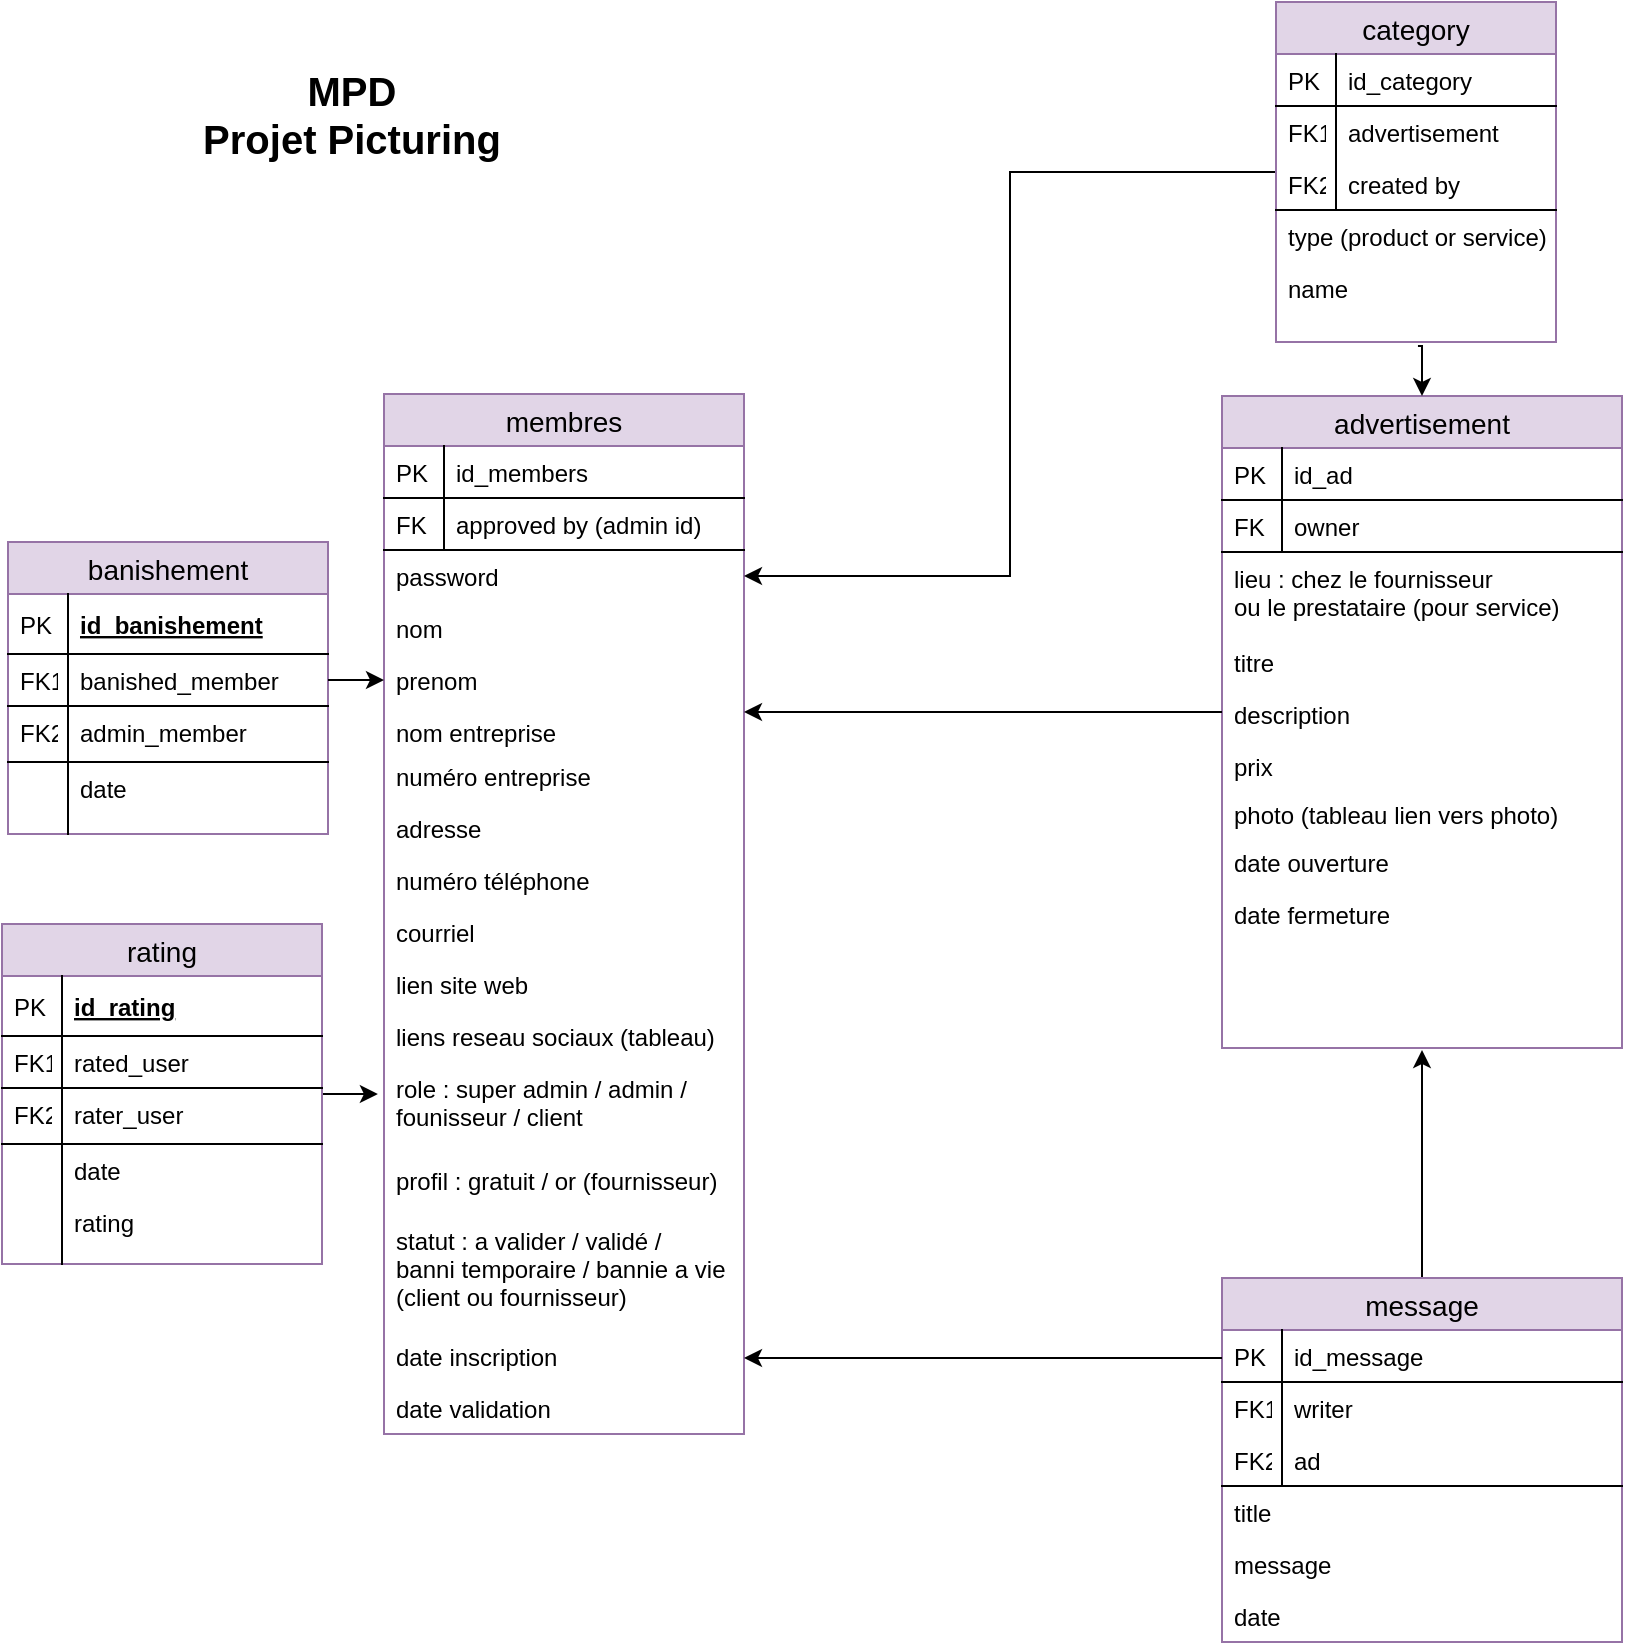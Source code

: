 <mxfile version="12.6.7" type="device"><diagram id="iBXPiYF_LUQlWGxFA6pa" name="Page-1"><mxGraphModel dx="792" dy="758" grid="1" gridSize="10" guides="1" tooltips="1" connect="1" arrows="1" fold="1" page="1" pageScale="1" pageWidth="850" pageHeight="1100" math="0" shadow="0"><root><mxCell id="0"/><mxCell id="1" parent="0"/><mxCell id="Hy9Ng6GgT5-XodU1_Qwf-12" value="membres" style="swimlane;fontStyle=0;childLayout=stackLayout;horizontal=1;startSize=26;fillColor=#e1d5e7;horizontalStack=0;resizeParent=1;resizeParentMax=0;resizeLast=0;collapsible=1;marginBottom=0;labelBackgroundColor=none;strokeColor=#9673a6;fontSize=14;" parent="1" vertex="1"><mxGeometry x="206" y="200" width="180" height="520" as="geometry"/></mxCell><mxCell id="6Piqb9piduFS3I6Vb6Y6-14" value="id_members" style="shape=partialRectangle;top=0;left=0;right=0;bottom=1;align=left;verticalAlign=top;fillColor=none;spacingLeft=34;spacingRight=4;overflow=hidden;rotatable=0;points=[[0,0.5],[1,0.5]];portConstraint=eastwest;dropTarget=0;fontSize=12;" parent="Hy9Ng6GgT5-XodU1_Qwf-12" vertex="1"><mxGeometry y="26" width="180" height="26" as="geometry"/></mxCell><mxCell id="6Piqb9piduFS3I6Vb6Y6-15" value="PK" style="shape=partialRectangle;top=0;left=0;bottom=0;fillColor=none;align=left;verticalAlign=top;spacingLeft=4;spacingRight=4;overflow=hidden;rotatable=0;points=[];portConstraint=eastwest;part=1;fontSize=12;" parent="6Piqb9piduFS3I6Vb6Y6-14" vertex="1" connectable="0"><mxGeometry width="30" height="26" as="geometry"/></mxCell><mxCell id="6Piqb9piduFS3I6Vb6Y6-16" value="approved by (admin id)" style="shape=partialRectangle;top=0;left=0;right=0;bottom=1;align=left;verticalAlign=top;fillColor=none;spacingLeft=34;spacingRight=4;overflow=hidden;rotatable=0;points=[[0,0.5],[1,0.5]];portConstraint=eastwest;dropTarget=0;fontSize=12;" parent="Hy9Ng6GgT5-XodU1_Qwf-12" vertex="1"><mxGeometry y="52" width="180" height="26" as="geometry"/></mxCell><mxCell id="6Piqb9piduFS3I6Vb6Y6-17" value="FK" style="shape=partialRectangle;top=0;left=0;bottom=0;fillColor=none;align=left;verticalAlign=top;spacingLeft=4;spacingRight=4;overflow=hidden;rotatable=0;points=[];portConstraint=eastwest;part=1;fontSize=12;" parent="6Piqb9piduFS3I6Vb6Y6-16" vertex="1" connectable="0"><mxGeometry width="30" height="26" as="geometry"/></mxCell><mxCell id="Hy9Ng6GgT5-XodU1_Qwf-48" value="password" style="text;strokeColor=none;fillColor=none;align=left;verticalAlign=top;spacingLeft=4;spacingRight=4;overflow=hidden;rotatable=0;points=[[0,0.5],[1,0.5]];portConstraint=eastwest;" parent="Hy9Ng6GgT5-XodU1_Qwf-12" vertex="1"><mxGeometry y="78" width="180" height="26" as="geometry"/></mxCell><mxCell id="Hy9Ng6GgT5-XodU1_Qwf-13" value="nom" style="text;strokeColor=none;fillColor=none;align=left;verticalAlign=top;spacingLeft=4;spacingRight=4;overflow=hidden;rotatable=0;points=[[0,0.5],[1,0.5]];portConstraint=eastwest;" parent="Hy9Ng6GgT5-XodU1_Qwf-12" vertex="1"><mxGeometry y="104" width="180" height="26" as="geometry"/></mxCell><mxCell id="Hy9Ng6GgT5-XodU1_Qwf-14" value="prenom" style="text;strokeColor=none;fillColor=none;align=left;verticalAlign=top;spacingLeft=4;spacingRight=4;overflow=hidden;rotatable=0;points=[[0,0.5],[1,0.5]];portConstraint=eastwest;" parent="Hy9Ng6GgT5-XodU1_Qwf-12" vertex="1"><mxGeometry y="130" width="180" height="26" as="geometry"/></mxCell><mxCell id="Hy9Ng6GgT5-XodU1_Qwf-15" value="nom entreprise" style="text;strokeColor=none;fillColor=none;align=left;verticalAlign=top;spacingLeft=4;spacingRight=4;overflow=hidden;rotatable=0;points=[[0,0.5],[1,0.5]];portConstraint=eastwest;" parent="Hy9Ng6GgT5-XodU1_Qwf-12" vertex="1"><mxGeometry y="156" width="180" height="22" as="geometry"/></mxCell><mxCell id="Hy9Ng6GgT5-XodU1_Qwf-35" value="numéro entreprise" style="text;strokeColor=none;fillColor=none;align=left;verticalAlign=top;spacingLeft=4;spacingRight=4;overflow=hidden;rotatable=0;points=[[0,0.5],[1,0.5]];portConstraint=eastwest;" parent="Hy9Ng6GgT5-XodU1_Qwf-12" vertex="1"><mxGeometry y="178" width="180" height="26" as="geometry"/></mxCell><mxCell id="Hy9Ng6GgT5-XodU1_Qwf-30" value="adresse" style="text;strokeColor=none;fillColor=none;align=left;verticalAlign=top;spacingLeft=4;spacingRight=4;overflow=hidden;rotatable=0;points=[[0,0.5],[1,0.5]];portConstraint=eastwest;" parent="Hy9Ng6GgT5-XodU1_Qwf-12" vertex="1"><mxGeometry y="204" width="180" height="26" as="geometry"/></mxCell><mxCell id="Hy9Ng6GgT5-XodU1_Qwf-33" value="numéro téléphone" style="text;strokeColor=none;fillColor=none;align=left;verticalAlign=top;spacingLeft=4;spacingRight=4;overflow=hidden;rotatable=0;points=[[0,0.5],[1,0.5]];portConstraint=eastwest;" parent="Hy9Ng6GgT5-XodU1_Qwf-12" vertex="1"><mxGeometry y="230" width="180" height="26" as="geometry"/></mxCell><mxCell id="Hy9Ng6GgT5-XodU1_Qwf-34" value="courriel" style="text;strokeColor=none;fillColor=none;align=left;verticalAlign=top;spacingLeft=4;spacingRight=4;overflow=hidden;rotatable=0;points=[[0,0.5],[1,0.5]];portConstraint=eastwest;" parent="Hy9Ng6GgT5-XodU1_Qwf-12" vertex="1"><mxGeometry y="256" width="180" height="26" as="geometry"/></mxCell><mxCell id="Hy9Ng6GgT5-XodU1_Qwf-38" value="lien site web" style="text;strokeColor=none;fillColor=none;align=left;verticalAlign=top;spacingLeft=4;spacingRight=4;overflow=hidden;rotatable=0;points=[[0,0.5],[1,0.5]];portConstraint=eastwest;" parent="Hy9Ng6GgT5-XodU1_Qwf-12" vertex="1"><mxGeometry y="282" width="180" height="26" as="geometry"/></mxCell><mxCell id="Hy9Ng6GgT5-XodU1_Qwf-39" value="liens reseau sociaux (tableau)" style="text;strokeColor=none;fillColor=none;align=left;verticalAlign=top;spacingLeft=4;spacingRight=4;overflow=hidden;rotatable=0;points=[[0,0.5],[1,0.5]];portConstraint=eastwest;" parent="Hy9Ng6GgT5-XodU1_Qwf-12" vertex="1"><mxGeometry y="308" width="180" height="26" as="geometry"/></mxCell><mxCell id="Hy9Ng6GgT5-XodU1_Qwf-40" value="role : super admin / admin / &#10;founisseur / client" style="text;strokeColor=none;fillColor=none;align=left;verticalAlign=top;spacingLeft=4;spacingRight=4;overflow=hidden;rotatable=0;points=[[0,0.5],[1,0.5]];portConstraint=eastwest;" parent="Hy9Ng6GgT5-XodU1_Qwf-12" vertex="1"><mxGeometry y="334" width="180" height="46" as="geometry"/></mxCell><mxCell id="Hy9Ng6GgT5-XodU1_Qwf-29" value="profil : gratuit / or (fournisseur)" style="text;strokeColor=none;fillColor=none;align=left;verticalAlign=top;spacingLeft=4;spacingRight=4;overflow=hidden;rotatable=0;points=[[0,0.5],[1,0.5]];portConstraint=eastwest;" parent="Hy9Ng6GgT5-XodU1_Qwf-12" vertex="1"><mxGeometry y="380" width="180" height="30" as="geometry"/></mxCell><mxCell id="Hy9Ng6GgT5-XodU1_Qwf-53" value="statut : a valider / validé / &#10;banni temporaire / bannie a vie&#10;(client ou fournisseur)" style="text;strokeColor=none;fillColor=none;align=left;verticalAlign=top;spacingLeft=4;spacingRight=4;overflow=hidden;rotatable=0;points=[[0,0.5],[1,0.5]];portConstraint=eastwest;" parent="Hy9Ng6GgT5-XodU1_Qwf-12" vertex="1"><mxGeometry y="410" width="180" height="58" as="geometry"/></mxCell><mxCell id="6Piqb9piduFS3I6Vb6Y6-1" value="date inscription" style="text;strokeColor=none;fillColor=none;align=left;verticalAlign=top;spacingLeft=4;spacingRight=4;overflow=hidden;rotatable=0;points=[[0,0.5],[1,0.5]];portConstraint=eastwest;" parent="Hy9Ng6GgT5-XodU1_Qwf-12" vertex="1"><mxGeometry y="468" width="180" height="26" as="geometry"/></mxCell><mxCell id="6Piqb9piduFS3I6Vb6Y6-7" value="date validation" style="text;strokeColor=none;fillColor=none;align=left;verticalAlign=top;spacingLeft=4;spacingRight=4;overflow=hidden;rotatable=0;points=[[0,0.5],[1,0.5]];portConstraint=eastwest;" parent="Hy9Ng6GgT5-XodU1_Qwf-12" vertex="1"><mxGeometry y="494" width="180" height="26" as="geometry"/></mxCell><mxCell id="Hy9Ng6GgT5-XodU1_Qwf-20" value="advertisement" style="swimlane;fontStyle=0;childLayout=stackLayout;horizontal=1;startSize=26;fillColor=#e1d5e7;horizontalStack=0;resizeParent=1;resizeParentMax=0;resizeLast=0;collapsible=1;marginBottom=0;strokeColor=#9673a6;fontSize=14;" parent="1" vertex="1"><mxGeometry x="625" y="201" width="200" height="326" as="geometry"/></mxCell><mxCell id="6Piqb9piduFS3I6Vb6Y6-62" value="id_ad" style="shape=partialRectangle;top=0;left=0;right=0;bottom=1;align=left;verticalAlign=top;fillColor=none;spacingLeft=34;spacingRight=4;overflow=hidden;rotatable=0;points=[[0,0.5],[1,0.5]];portConstraint=eastwest;dropTarget=0;fontSize=12;" parent="Hy9Ng6GgT5-XodU1_Qwf-20" vertex="1"><mxGeometry y="26" width="200" height="26" as="geometry"/></mxCell><mxCell id="6Piqb9piduFS3I6Vb6Y6-63" value="PK" style="shape=partialRectangle;top=0;left=0;bottom=0;fillColor=none;align=left;verticalAlign=top;spacingLeft=4;spacingRight=4;overflow=hidden;rotatable=0;points=[];portConstraint=eastwest;part=1;fontSize=12;" parent="6Piqb9piduFS3I6Vb6Y6-62" vertex="1" connectable="0"><mxGeometry width="30" height="26" as="geometry"/></mxCell><mxCell id="6Piqb9piduFS3I6Vb6Y6-64" value="owner" style="shape=partialRectangle;top=0;left=0;right=0;bottom=1;align=left;verticalAlign=top;fillColor=none;spacingLeft=34;spacingRight=4;overflow=hidden;rotatable=0;points=[[0,0.5],[1,0.5]];portConstraint=eastwest;dropTarget=0;fontSize=12;" parent="Hy9Ng6GgT5-XodU1_Qwf-20" vertex="1"><mxGeometry y="52" width="200" height="26" as="geometry"/></mxCell><mxCell id="6Piqb9piduFS3I6Vb6Y6-65" value="FK" style="shape=partialRectangle;top=0;left=0;bottom=0;fillColor=none;align=left;verticalAlign=top;spacingLeft=4;spacingRight=4;overflow=hidden;rotatable=0;points=[];portConstraint=eastwest;part=1;fontSize=12;" parent="6Piqb9piduFS3I6Vb6Y6-64" vertex="1" connectable="0"><mxGeometry width="30" height="26" as="geometry"/></mxCell><mxCell id="Hy9Ng6GgT5-XodU1_Qwf-22" value="lieu : chez le fournisseur&#10;ou le prestataire (pour service)" style="text;strokeColor=none;fillColor=none;align=left;verticalAlign=top;spacingLeft=4;spacingRight=4;overflow=hidden;rotatable=0;points=[[0,0.5],[1,0.5]];portConstraint=eastwest;" parent="Hy9Ng6GgT5-XodU1_Qwf-20" vertex="1"><mxGeometry y="78" width="200" height="42" as="geometry"/></mxCell><mxCell id="Hy9Ng6GgT5-XodU1_Qwf-42" value="titre" style="text;strokeColor=none;fillColor=none;align=left;verticalAlign=top;spacingLeft=4;spacingRight=4;overflow=hidden;rotatable=0;points=[[0,0.5],[1,0.5]];portConstraint=eastwest;" parent="Hy9Ng6GgT5-XodU1_Qwf-20" vertex="1"><mxGeometry y="120" width="200" height="26" as="geometry"/></mxCell><mxCell id="Hy9Ng6GgT5-XodU1_Qwf-41" value="description" style="text;strokeColor=none;fillColor=none;align=left;verticalAlign=top;spacingLeft=4;spacingRight=4;overflow=hidden;rotatable=0;points=[[0,0.5],[1,0.5]];portConstraint=eastwest;" parent="Hy9Ng6GgT5-XodU1_Qwf-20" vertex="1"><mxGeometry y="146" width="200" height="26" as="geometry"/></mxCell><mxCell id="Hy9Ng6GgT5-XodU1_Qwf-23" value="prix" style="text;strokeColor=none;fillColor=none;align=left;verticalAlign=top;spacingLeft=4;spacingRight=4;overflow=hidden;rotatable=0;points=[[0,0.5],[1,0.5]];portConstraint=eastwest;" parent="Hy9Ng6GgT5-XodU1_Qwf-20" vertex="1"><mxGeometry y="172" width="200" height="24" as="geometry"/></mxCell><mxCell id="Hy9Ng6GgT5-XodU1_Qwf-46" value="photo (tableau lien vers photo)" style="text;strokeColor=none;fillColor=none;align=left;verticalAlign=top;spacingLeft=4;spacingRight=4;overflow=hidden;rotatable=0;points=[[0,0.5],[1,0.5]];portConstraint=eastwest;" parent="Hy9Ng6GgT5-XodU1_Qwf-20" vertex="1"><mxGeometry y="196" width="200" height="24" as="geometry"/></mxCell><mxCell id="6Piqb9piduFS3I6Vb6Y6-3" value="date ouverture" style="text;strokeColor=none;fillColor=none;align=left;verticalAlign=top;spacingLeft=4;spacingRight=4;overflow=hidden;rotatable=0;points=[[0,0.5],[1,0.5]];portConstraint=eastwest;" parent="Hy9Ng6GgT5-XodU1_Qwf-20" vertex="1"><mxGeometry y="220" width="200" height="26" as="geometry"/></mxCell><mxCell id="6Piqb9piduFS3I6Vb6Y6-4" value="date fermeture" style="text;strokeColor=none;fillColor=none;align=left;verticalAlign=top;spacingLeft=4;spacingRight=4;overflow=hidden;rotatable=0;points=[[0,0.5],[1,0.5]];portConstraint=eastwest;" parent="Hy9Ng6GgT5-XodU1_Qwf-20" vertex="1"><mxGeometry y="246" width="200" height="80" as="geometry"/></mxCell><mxCell id="JkwLZ7R0wp-xQNA84GM1-21" style="edgeStyle=orthogonalEdgeStyle;rounded=0;orthogonalLoop=1;jettySize=auto;html=1;endArrow=classic;endFill=1;entryX=0.5;entryY=1.013;entryDx=0;entryDy=0;entryPerimeter=0;startArrow=none;startFill=0;" parent="1" source="Hy9Ng6GgT5-XodU1_Qwf-58" target="6Piqb9piduFS3I6Vb6Y6-4" edge="1"><mxGeometry relative="1" as="geometry"><mxPoint x="725" y="500" as="targetPoint"/></mxGeometry></mxCell><mxCell id="Hy9Ng6GgT5-XodU1_Qwf-58" value="message" style="swimlane;fontStyle=0;childLayout=stackLayout;horizontal=1;startSize=26;fillColor=#e1d5e7;horizontalStack=0;resizeParent=1;resizeParentMax=0;resizeLast=0;collapsible=1;marginBottom=0;strokeColor=#9673a6;fontSize=14;" parent="1" vertex="1"><mxGeometry x="625" y="642" width="200" height="182" as="geometry"/></mxCell><mxCell id="6Piqb9piduFS3I6Vb6Y6-66" value="id_message" style="shape=partialRectangle;top=0;left=0;right=0;bottom=1;align=left;verticalAlign=top;fillColor=none;spacingLeft=34;spacingRight=4;overflow=hidden;rotatable=0;points=[[0,0.5],[1,0.5]];portConstraint=eastwest;dropTarget=0;fontSize=12;" parent="Hy9Ng6GgT5-XodU1_Qwf-58" vertex="1"><mxGeometry y="26" width="200" height="26" as="geometry"/></mxCell><mxCell id="6Piqb9piduFS3I6Vb6Y6-67" value="PK" style="shape=partialRectangle;top=0;left=0;bottom=0;fillColor=none;align=left;verticalAlign=top;spacingLeft=4;spacingRight=4;overflow=hidden;rotatable=0;points=[];portConstraint=eastwest;part=1;fontSize=12;" parent="6Piqb9piduFS3I6Vb6Y6-66" vertex="1" connectable="0"><mxGeometry width="30" height="26" as="geometry"/></mxCell><mxCell id="6Piqb9piduFS3I6Vb6Y6-68" value="writer" style="shape=partialRectangle;top=0;left=0;right=0;bottom=0;align=left;verticalAlign=top;fillColor=none;spacingLeft=34;spacingRight=4;overflow=hidden;rotatable=0;points=[[0,0.5],[1,0.5]];portConstraint=eastwest;dropTarget=0;fontSize=12;" parent="Hy9Ng6GgT5-XodU1_Qwf-58" vertex="1"><mxGeometry y="52" width="200" height="26" as="geometry"/></mxCell><mxCell id="6Piqb9piduFS3I6Vb6Y6-69" value="FK1" style="shape=partialRectangle;top=0;left=0;bottom=0;fillColor=none;align=left;verticalAlign=top;spacingLeft=4;spacingRight=4;overflow=hidden;rotatable=0;points=[];portConstraint=eastwest;part=1;fontSize=12;" parent="6Piqb9piduFS3I6Vb6Y6-68" vertex="1" connectable="0"><mxGeometry width="30" height="26" as="geometry"/></mxCell><mxCell id="6Piqb9piduFS3I6Vb6Y6-70" value="ad" style="shape=partialRectangle;top=0;left=0;right=0;bottom=1;align=left;verticalAlign=top;fillColor=none;spacingLeft=34;spacingRight=4;overflow=hidden;rotatable=0;points=[[0,0.5],[1,0.5]];portConstraint=eastwest;dropTarget=0;fontSize=12;" parent="Hy9Ng6GgT5-XodU1_Qwf-58" vertex="1"><mxGeometry y="78" width="200" height="26" as="geometry"/></mxCell><mxCell id="6Piqb9piduFS3I6Vb6Y6-71" value="FK2" style="shape=partialRectangle;top=0;left=0;bottom=0;fillColor=none;align=left;verticalAlign=top;spacingLeft=4;spacingRight=4;overflow=hidden;rotatable=0;points=[];portConstraint=eastwest;part=1;fontSize=12;" parent="6Piqb9piduFS3I6Vb6Y6-70" vertex="1" connectable="0"><mxGeometry width="30" height="26" as="geometry"/></mxCell><mxCell id="Hy9Ng6GgT5-XodU1_Qwf-60" value="title" style="text;strokeColor=none;fillColor=none;align=left;verticalAlign=top;spacingLeft=4;spacingRight=4;overflow=hidden;rotatable=0;points=[[0,0.5],[1,0.5]];portConstraint=eastwest;" parent="Hy9Ng6GgT5-XodU1_Qwf-58" vertex="1"><mxGeometry y="104" width="200" height="26" as="geometry"/></mxCell><mxCell id="Hy9Ng6GgT5-XodU1_Qwf-61" value="message" style="text;strokeColor=none;fillColor=none;align=left;verticalAlign=top;spacingLeft=4;spacingRight=4;overflow=hidden;rotatable=0;points=[[0,0.5],[1,0.5]];portConstraint=eastwest;" parent="Hy9Ng6GgT5-XodU1_Qwf-58" vertex="1"><mxGeometry y="130" width="200" height="26" as="geometry"/></mxCell><mxCell id="6Piqb9piduFS3I6Vb6Y6-2" value="date" style="text;strokeColor=none;fillColor=none;align=left;verticalAlign=top;spacingLeft=4;spacingRight=4;overflow=hidden;rotatable=0;points=[[0,0.5],[1,0.5]];portConstraint=eastwest;" parent="Hy9Ng6GgT5-XodU1_Qwf-58" vertex="1"><mxGeometry y="156" width="200" height="26" as="geometry"/></mxCell><mxCell id="JkwLZ7R0wp-xQNA84GM1-15" style="edgeStyle=orthogonalEdgeStyle;rounded=0;orthogonalLoop=1;jettySize=auto;html=1;endArrow=none;endFill=0;startArrow=classic;startFill=1;" parent="1" edge="1"><mxGeometry relative="1" as="geometry"><mxPoint x="386" y="359" as="sourcePoint"/><mxPoint x="625" y="359" as="targetPoint"/></mxGeometry></mxCell><mxCell id="JkwLZ7R0wp-xQNA84GM1-18" style="edgeStyle=orthogonalEdgeStyle;rounded=0;orthogonalLoop=1;jettySize=auto;html=1;endArrow=none;endFill=0;startArrow=classic;startFill=1;" parent="1" edge="1"><mxGeometry relative="1" as="geometry"><mxPoint x="386" y="682" as="sourcePoint"/><mxPoint x="625" y="682" as="targetPoint"/></mxGeometry></mxCell><mxCell id="JkwLZ7R0wp-xQNA84GM1-31" style="edgeStyle=orthogonalEdgeStyle;rounded=0;orthogonalLoop=1;jettySize=auto;html=1;entryX=0;entryY=0.5;entryDx=0;entryDy=0;endArrow=none;endFill=0;startArrow=classic;startFill=1;" parent="1" source="Hy9Ng6GgT5-XodU1_Qwf-48" target="JkwLZ7R0wp-xQNA84GM1-22" edge="1"><mxGeometry relative="1" as="geometry"><mxPoint x="520" y="60" as="targetPoint"/></mxGeometry></mxCell><mxCell id="JkwLZ7R0wp-xQNA84GM1-22" value="category" style="swimlane;fontStyle=0;childLayout=stackLayout;horizontal=1;startSize=26;fillColor=#e1d5e7;horizontalStack=0;resizeParent=1;resizeParentMax=0;resizeLast=0;collapsible=1;marginBottom=0;strokeColor=#9673a6;fontSize=14;" parent="1" vertex="1"><mxGeometry x="652" y="4" width="140" height="170" as="geometry"><mxRectangle x="652" y="4" width="80" height="26" as="alternateBounds"/></mxGeometry></mxCell><mxCell id="6Piqb9piduFS3I6Vb6Y6-53" value="id_category" style="shape=partialRectangle;top=0;left=0;right=0;bottom=1;align=left;verticalAlign=top;fillColor=none;spacingLeft=34;spacingRight=4;overflow=hidden;rotatable=0;points=[[0,0.5],[1,0.5]];portConstraint=eastwest;dropTarget=0;fontSize=12;" parent="JkwLZ7R0wp-xQNA84GM1-22" vertex="1"><mxGeometry y="26" width="140" height="26" as="geometry"/></mxCell><mxCell id="6Piqb9piduFS3I6Vb6Y6-54" value="PK" style="shape=partialRectangle;top=0;left=0;bottom=0;fillColor=none;align=left;verticalAlign=top;spacingLeft=4;spacingRight=4;overflow=hidden;rotatable=0;points=[];portConstraint=eastwest;part=1;fontSize=12;" parent="6Piqb9piduFS3I6Vb6Y6-53" vertex="1" connectable="0"><mxGeometry width="30" height="26" as="geometry"/></mxCell><mxCell id="6Piqb9piduFS3I6Vb6Y6-57" value="advertisement" style="shape=partialRectangle;top=0;left=0;right=0;bottom=0;align=left;verticalAlign=top;fillColor=none;spacingLeft=34;spacingRight=4;overflow=hidden;rotatable=0;points=[[0,0.5],[1,0.5]];portConstraint=eastwest;dropTarget=0;fontSize=12;" parent="JkwLZ7R0wp-xQNA84GM1-22" vertex="1"><mxGeometry y="52" width="140" height="26" as="geometry"/></mxCell><mxCell id="6Piqb9piduFS3I6Vb6Y6-58" value="FK1" style="shape=partialRectangle;top=0;left=0;bottom=0;fillColor=none;align=left;verticalAlign=top;spacingLeft=4;spacingRight=4;overflow=hidden;rotatable=0;points=[];portConstraint=eastwest;part=1;fontSize=12;" parent="6Piqb9piduFS3I6Vb6Y6-57" vertex="1" connectable="0"><mxGeometry width="30" height="26" as="geometry"/></mxCell><mxCell id="6Piqb9piduFS3I6Vb6Y6-59" value="created by" style="shape=partialRectangle;top=0;left=0;right=0;bottom=1;align=left;verticalAlign=top;fillColor=none;spacingLeft=34;spacingRight=4;overflow=hidden;rotatable=0;points=[[0,0.5],[1,0.5]];portConstraint=eastwest;dropTarget=0;fontSize=12;" parent="JkwLZ7R0wp-xQNA84GM1-22" vertex="1"><mxGeometry y="78" width="140" height="26" as="geometry"/></mxCell><mxCell id="6Piqb9piduFS3I6Vb6Y6-60" value="FK2" style="shape=partialRectangle;top=0;left=0;bottom=0;fillColor=none;align=left;verticalAlign=top;spacingLeft=4;spacingRight=4;overflow=hidden;rotatable=0;points=[];portConstraint=eastwest;part=1;fontSize=12;" parent="6Piqb9piduFS3I6Vb6Y6-59" vertex="1" connectable="0"><mxGeometry width="30" height="26" as="geometry"/></mxCell><mxCell id="Hy9Ng6GgT5-XodU1_Qwf-21" value="type (product or service)" style="text;strokeColor=none;fillColor=none;align=left;verticalAlign=top;spacingLeft=4;spacingRight=4;overflow=hidden;rotatable=0;points=[[0,0.5],[1,0.5]];portConstraint=eastwest;" parent="JkwLZ7R0wp-xQNA84GM1-22" vertex="1"><mxGeometry y="104" width="140" height="26" as="geometry"/></mxCell><mxCell id="JkwLZ7R0wp-xQNA84GM1-23" value="name" style="text;strokeColor=none;fillColor=none;align=left;verticalAlign=top;spacingLeft=4;spacingRight=4;overflow=hidden;rotatable=0;points=[[0,0.5],[1,0.5]];portConstraint=eastwest;" parent="JkwLZ7R0wp-xQNA84GM1-22" vertex="1"><mxGeometry y="130" width="140" height="40" as="geometry"/></mxCell><mxCell id="6Piqb9piduFS3I6Vb6Y6-18" value="banishement" style="swimlane;fontStyle=0;childLayout=stackLayout;horizontal=1;startSize=26;fillColor=#e1d5e7;horizontalStack=0;resizeParent=1;resizeParentMax=0;resizeLast=0;collapsible=1;marginBottom=0;swimlaneFillColor=#ffffff;align=center;fontSize=14;strokeColor=#9673a6;" parent="1" vertex="1"><mxGeometry x="18" y="274" width="160" height="146" as="geometry"/></mxCell><mxCell id="6Piqb9piduFS3I6Vb6Y6-19" value="id_banishement" style="shape=partialRectangle;top=0;left=0;right=0;bottom=1;align=left;verticalAlign=middle;fillColor=none;spacingLeft=34;spacingRight=4;overflow=hidden;rotatable=0;points=[[0,0.5],[1,0.5]];portConstraint=eastwest;dropTarget=0;fontStyle=5;fontSize=12;" parent="6Piqb9piduFS3I6Vb6Y6-18" vertex="1"><mxGeometry y="26" width="160" height="30" as="geometry"/></mxCell><mxCell id="6Piqb9piduFS3I6Vb6Y6-20" value="PK" style="shape=partialRectangle;top=0;left=0;bottom=0;fillColor=none;align=left;verticalAlign=middle;spacingLeft=4;spacingRight=4;overflow=hidden;rotatable=0;points=[];portConstraint=eastwest;part=1;fontSize=12;" parent="6Piqb9piduFS3I6Vb6Y6-19" vertex="1" connectable="0"><mxGeometry width="30" height="30" as="geometry"/></mxCell><mxCell id="6Piqb9piduFS3I6Vb6Y6-29" value="banished_member" style="shape=partialRectangle;top=0;left=0;right=0;bottom=1;align=left;verticalAlign=top;fillColor=none;spacingLeft=34;spacingRight=4;overflow=hidden;rotatable=0;points=[[0,0.5],[1,0.5]];portConstraint=eastwest;dropTarget=0;fontSize=12;" parent="6Piqb9piduFS3I6Vb6Y6-18" vertex="1"><mxGeometry y="56" width="160" height="26" as="geometry"/></mxCell><mxCell id="6Piqb9piduFS3I6Vb6Y6-30" value="FK1" style="shape=partialRectangle;top=0;left=0;bottom=0;fillColor=none;align=left;verticalAlign=top;spacingLeft=4;spacingRight=4;overflow=hidden;rotatable=0;points=[];portConstraint=eastwest;part=1;fontSize=12;" parent="6Piqb9piduFS3I6Vb6Y6-29" vertex="1" connectable="0"><mxGeometry width="30" height="26" as="geometry"/></mxCell><mxCell id="6Piqb9piduFS3I6Vb6Y6-31" value="admin_member" style="shape=partialRectangle;top=0;left=0;right=0;bottom=1;align=left;verticalAlign=top;fillColor=none;spacingLeft=34;spacingRight=4;overflow=hidden;rotatable=0;points=[[0,0.5],[1,0.5]];portConstraint=eastwest;dropTarget=0;fontSize=12;" parent="6Piqb9piduFS3I6Vb6Y6-18" vertex="1"><mxGeometry y="82" width="160" height="28" as="geometry"/></mxCell><mxCell id="6Piqb9piduFS3I6Vb6Y6-32" value="FK2" style="shape=partialRectangle;top=0;left=0;bottom=0;fillColor=none;align=left;verticalAlign=top;spacingLeft=4;spacingRight=4;overflow=hidden;rotatable=0;points=[];portConstraint=eastwest;part=1;fontSize=12;" parent="6Piqb9piduFS3I6Vb6Y6-31" vertex="1" connectable="0"><mxGeometry width="30" height="28" as="geometry"/></mxCell><mxCell id="6Piqb9piduFS3I6Vb6Y6-21" value="date" style="shape=partialRectangle;top=0;left=0;right=0;bottom=0;align=left;verticalAlign=top;fillColor=none;spacingLeft=34;spacingRight=4;overflow=hidden;rotatable=0;points=[[0,0.5],[1,0.5]];portConstraint=eastwest;dropTarget=0;fontSize=12;" parent="6Piqb9piduFS3I6Vb6Y6-18" vertex="1"><mxGeometry y="110" width="160" height="26" as="geometry"/></mxCell><mxCell id="6Piqb9piduFS3I6Vb6Y6-22" value="" style="shape=partialRectangle;top=0;left=0;bottom=0;fillColor=none;align=left;verticalAlign=top;spacingLeft=4;spacingRight=4;overflow=hidden;rotatable=0;points=[];portConstraint=eastwest;part=1;fontSize=12;" parent="6Piqb9piduFS3I6Vb6Y6-21" vertex="1" connectable="0"><mxGeometry width="30" height="26" as="geometry"/></mxCell><mxCell id="6Piqb9piduFS3I6Vb6Y6-27" value="" style="shape=partialRectangle;top=0;left=0;right=0;bottom=0;align=left;verticalAlign=top;fillColor=none;spacingLeft=34;spacingRight=4;overflow=hidden;rotatable=0;points=[[0,0.5],[1,0.5]];portConstraint=eastwest;dropTarget=0;fontSize=12;" parent="6Piqb9piduFS3I6Vb6Y6-18" vertex="1"><mxGeometry y="136" width="160" height="10" as="geometry"/></mxCell><mxCell id="6Piqb9piduFS3I6Vb6Y6-28" value="" style="shape=partialRectangle;top=0;left=0;bottom=0;fillColor=none;align=left;verticalAlign=top;spacingLeft=4;spacingRight=4;overflow=hidden;rotatable=0;points=[];portConstraint=eastwest;part=1;fontSize=12;" parent="6Piqb9piduFS3I6Vb6Y6-27" vertex="1" connectable="0"><mxGeometry width="30" height="10" as="geometry"/></mxCell><mxCell id="6Piqb9piduFS3I6Vb6Y6-52" style="edgeStyle=orthogonalEdgeStyle;rounded=0;orthogonalLoop=1;jettySize=auto;html=1;entryX=-0.017;entryY=0.348;entryDx=0;entryDy=0;entryPerimeter=0;startArrow=none;startFill=0;endArrow=classic;endFill=1;" parent="1" source="6Piqb9piduFS3I6Vb6Y6-34" target="Hy9Ng6GgT5-XodU1_Qwf-40" edge="1"><mxGeometry relative="1" as="geometry"/></mxCell><mxCell id="6Piqb9piduFS3I6Vb6Y6-34" value="rating" style="swimlane;fontStyle=0;childLayout=stackLayout;horizontal=1;startSize=26;fillColor=#e1d5e7;horizontalStack=0;resizeParent=1;resizeParentMax=0;resizeLast=0;collapsible=1;marginBottom=0;swimlaneFillColor=#ffffff;align=center;fontSize=14;strokeColor=#9673a6;" parent="1" vertex="1"><mxGeometry x="15" y="465" width="160" height="170" as="geometry"/></mxCell><mxCell id="6Piqb9piduFS3I6Vb6Y6-35" value="id_rating" style="shape=partialRectangle;top=0;left=0;right=0;bottom=1;align=left;verticalAlign=middle;fillColor=none;spacingLeft=34;spacingRight=4;overflow=hidden;rotatable=0;points=[[0,0.5],[1,0.5]];portConstraint=eastwest;dropTarget=0;fontStyle=5;fontSize=12;" parent="6Piqb9piduFS3I6Vb6Y6-34" vertex="1"><mxGeometry y="26" width="160" height="30" as="geometry"/></mxCell><mxCell id="6Piqb9piduFS3I6Vb6Y6-36" value="PK" style="shape=partialRectangle;top=0;left=0;bottom=0;fillColor=none;align=left;verticalAlign=middle;spacingLeft=4;spacingRight=4;overflow=hidden;rotatable=0;points=[];portConstraint=eastwest;part=1;fontSize=12;" parent="6Piqb9piduFS3I6Vb6Y6-35" vertex="1" connectable="0"><mxGeometry width="30" height="30" as="geometry"/></mxCell><mxCell id="6Piqb9piduFS3I6Vb6Y6-37" value="rated_user" style="shape=partialRectangle;top=0;left=0;right=0;bottom=1;align=left;verticalAlign=top;fillColor=none;spacingLeft=34;spacingRight=4;overflow=hidden;rotatable=0;points=[[0,0.5],[1,0.5]];portConstraint=eastwest;dropTarget=0;fontSize=12;" parent="6Piqb9piduFS3I6Vb6Y6-34" vertex="1"><mxGeometry y="56" width="160" height="26" as="geometry"/></mxCell><mxCell id="6Piqb9piduFS3I6Vb6Y6-38" value="FK1" style="shape=partialRectangle;top=0;left=0;bottom=0;fillColor=none;align=left;verticalAlign=top;spacingLeft=4;spacingRight=4;overflow=hidden;rotatable=0;points=[];portConstraint=eastwest;part=1;fontSize=12;" parent="6Piqb9piduFS3I6Vb6Y6-37" vertex="1" connectable="0"><mxGeometry width="30" height="26" as="geometry"/></mxCell><mxCell id="6Piqb9piduFS3I6Vb6Y6-39" value="rater_user" style="shape=partialRectangle;top=0;left=0;right=0;bottom=1;align=left;verticalAlign=top;fillColor=none;spacingLeft=34;spacingRight=4;overflow=hidden;rotatable=0;points=[[0,0.5],[1,0.5]];portConstraint=eastwest;dropTarget=0;fontSize=12;" parent="6Piqb9piduFS3I6Vb6Y6-34" vertex="1"><mxGeometry y="82" width="160" height="28" as="geometry"/></mxCell><mxCell id="6Piqb9piduFS3I6Vb6Y6-40" value="FK2" style="shape=partialRectangle;top=0;left=0;bottom=0;fillColor=none;align=left;verticalAlign=top;spacingLeft=4;spacingRight=4;overflow=hidden;rotatable=0;points=[];portConstraint=eastwest;part=1;fontSize=12;" parent="6Piqb9piduFS3I6Vb6Y6-39" vertex="1" connectable="0"><mxGeometry width="30" height="28" as="geometry"/></mxCell><mxCell id="6Piqb9piduFS3I6Vb6Y6-41" value="date" style="shape=partialRectangle;top=0;left=0;right=0;bottom=0;align=left;verticalAlign=top;fillColor=none;spacingLeft=34;spacingRight=4;overflow=hidden;rotatable=0;points=[[0,0.5],[1,0.5]];portConstraint=eastwest;dropTarget=0;fontSize=12;" parent="6Piqb9piduFS3I6Vb6Y6-34" vertex="1"><mxGeometry y="110" width="160" height="26" as="geometry"/></mxCell><mxCell id="6Piqb9piduFS3I6Vb6Y6-42" value="" style="shape=partialRectangle;top=0;left=0;bottom=0;fillColor=none;align=left;verticalAlign=top;spacingLeft=4;spacingRight=4;overflow=hidden;rotatable=0;points=[];portConstraint=eastwest;part=1;fontSize=12;" parent="6Piqb9piduFS3I6Vb6Y6-41" vertex="1" connectable="0"><mxGeometry width="30" height="26" as="geometry"/></mxCell><mxCell id="6Piqb9piduFS3I6Vb6Y6-43" value="rating" style="shape=partialRectangle;top=0;left=0;right=0;bottom=0;align=left;verticalAlign=top;fillColor=none;spacingLeft=34;spacingRight=4;overflow=hidden;rotatable=0;points=[[0,0.5],[1,0.5]];portConstraint=eastwest;dropTarget=0;fontSize=12;" parent="6Piqb9piduFS3I6Vb6Y6-34" vertex="1"><mxGeometry y="136" width="160" height="34" as="geometry"/></mxCell><mxCell id="6Piqb9piduFS3I6Vb6Y6-44" value="" style="shape=partialRectangle;top=0;left=0;bottom=0;fillColor=none;align=left;verticalAlign=top;spacingLeft=4;spacingRight=4;overflow=hidden;rotatable=0;points=[];portConstraint=eastwest;part=1;fontSize=12;" parent="6Piqb9piduFS3I6Vb6Y6-43" vertex="1" connectable="0"><mxGeometry width="30" height="34" as="geometry"/></mxCell><mxCell id="6Piqb9piduFS3I6Vb6Y6-46" style="edgeStyle=orthogonalEdgeStyle;rounded=0;orthogonalLoop=1;jettySize=auto;html=1;exitX=0;exitY=0.5;exitDx=0;exitDy=0;entryX=1;entryY=0.5;entryDx=0;entryDy=0;startArrow=classic;startFill=1;endArrow=none;endFill=0;" parent="1" source="Hy9Ng6GgT5-XodU1_Qwf-14" target="6Piqb9piduFS3I6Vb6Y6-29" edge="1"><mxGeometry relative="1" as="geometry"/></mxCell><mxCell id="6Piqb9piduFS3I6Vb6Y6-61" style="edgeStyle=orthogonalEdgeStyle;rounded=0;orthogonalLoop=1;jettySize=auto;html=1;startArrow=none;startFill=0;endArrow=classic;endFill=1;exitX=0.507;exitY=1.05;exitDx=0;exitDy=0;exitPerimeter=0;" parent="1" source="JkwLZ7R0wp-xQNA84GM1-23" target="Hy9Ng6GgT5-XodU1_Qwf-20" edge="1"><mxGeometry relative="1" as="geometry"><Array as="points"><mxPoint x="725" y="176"/></Array></mxGeometry></mxCell><mxCell id="6Piqb9piduFS3I6Vb6Y6-74" value="&lt;span style=&quot;font-size: 20px&quot;&gt;&lt;b&gt;MPD &lt;br&gt;Projet Picturing&lt;/b&gt;&lt;/span&gt;" style="text;html=1;strokeColor=none;fillColor=none;align=center;verticalAlign=middle;whiteSpace=wrap;rounded=0;" parent="1" vertex="1"><mxGeometry x="50" y="50" width="280" height="20" as="geometry"/></mxCell></root></mxGraphModel></diagram></mxfile>